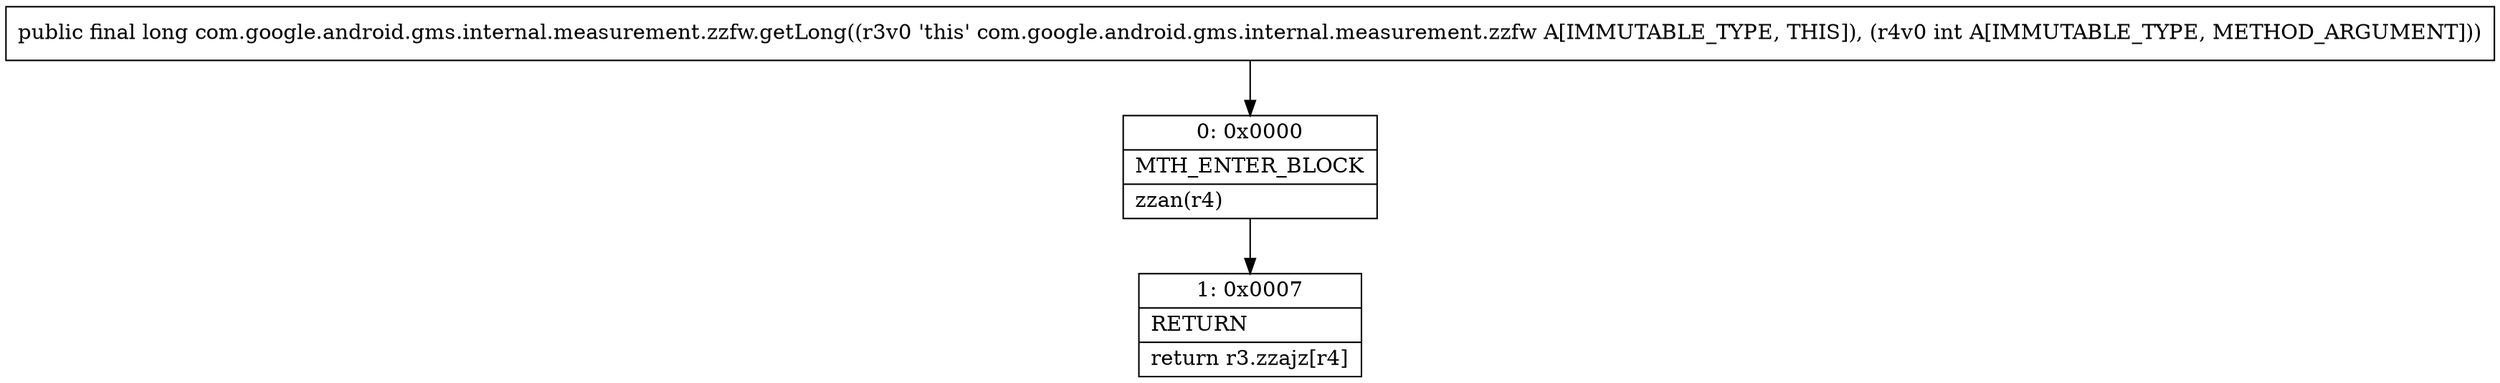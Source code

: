 digraph "CFG forcom.google.android.gms.internal.measurement.zzfw.getLong(I)J" {
Node_0 [shape=record,label="{0\:\ 0x0000|MTH_ENTER_BLOCK\l|zzan(r4)\l}"];
Node_1 [shape=record,label="{1\:\ 0x0007|RETURN\l|return r3.zzajz[r4]\l}"];
MethodNode[shape=record,label="{public final long com.google.android.gms.internal.measurement.zzfw.getLong((r3v0 'this' com.google.android.gms.internal.measurement.zzfw A[IMMUTABLE_TYPE, THIS]), (r4v0 int A[IMMUTABLE_TYPE, METHOD_ARGUMENT])) }"];
MethodNode -> Node_0;
Node_0 -> Node_1;
}

